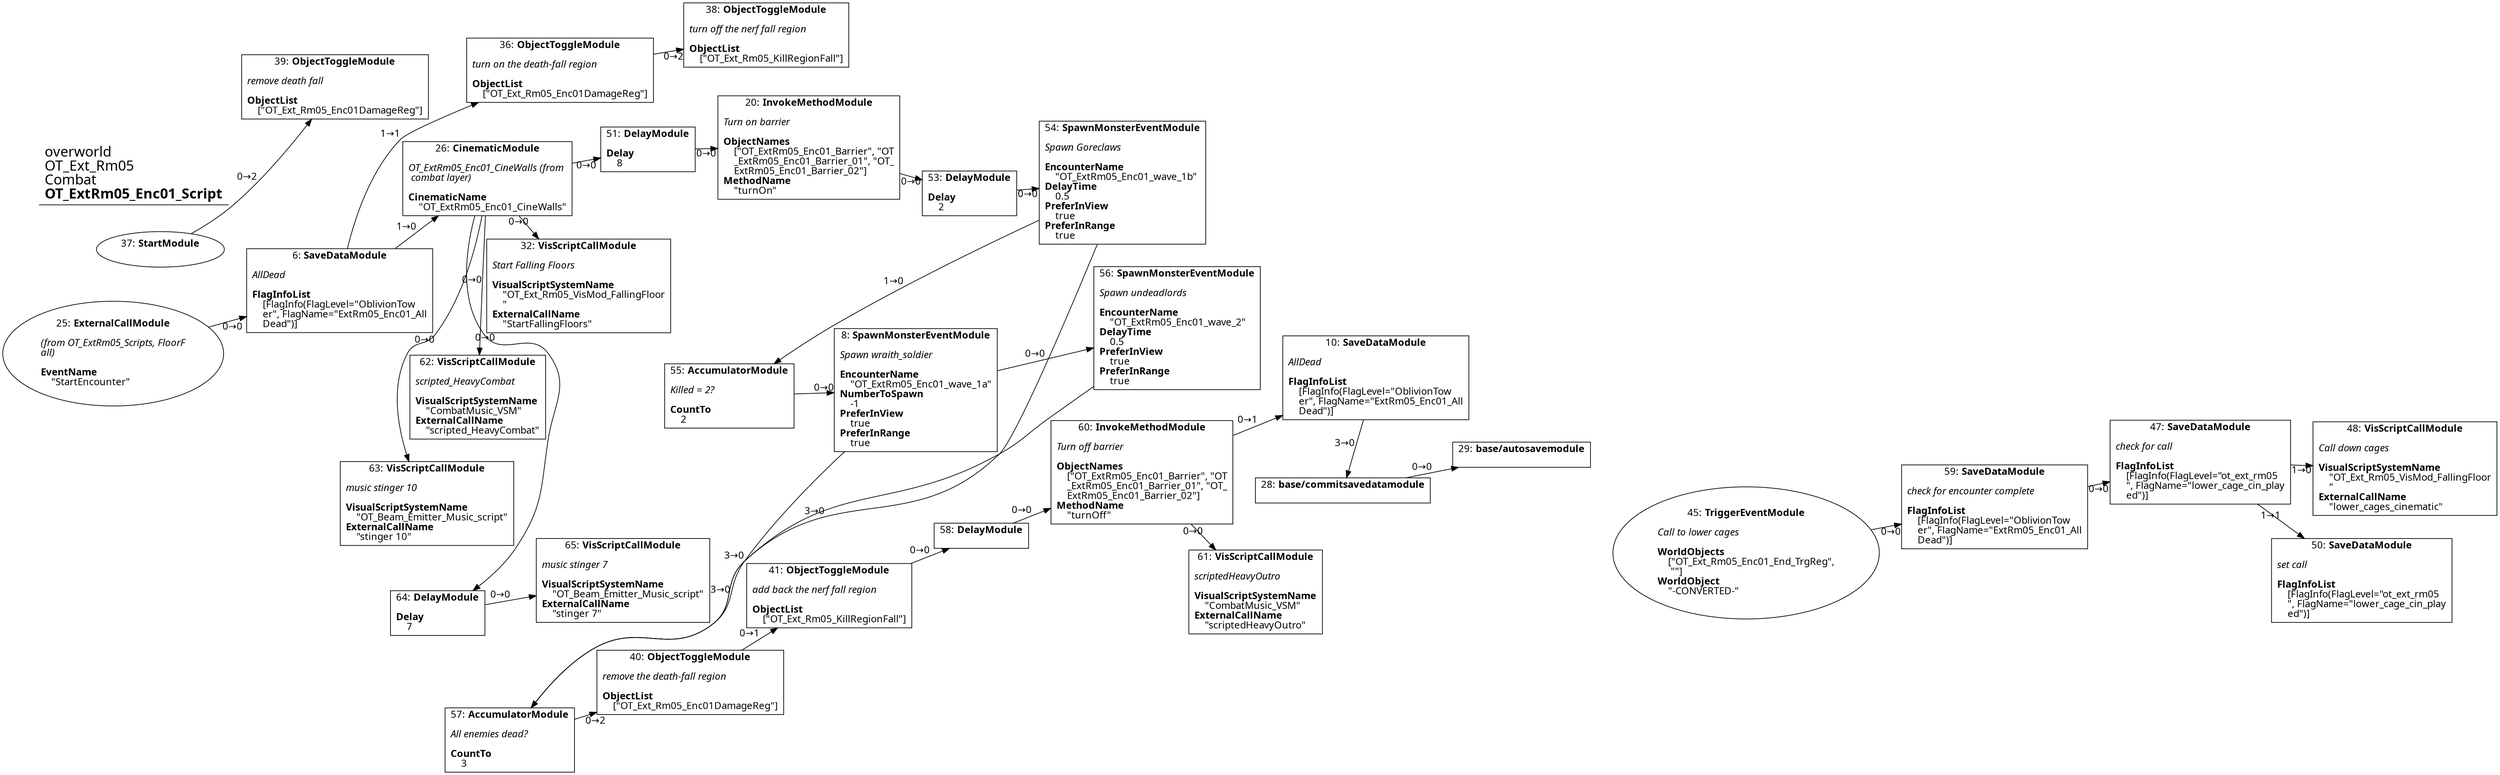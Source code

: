 digraph {
    layout = fdp;
    overlap = prism;
    sep = "+16";
    splines = spline;

    node [ shape = box ];

    graph [ fontname = "Segoe UI" ];
    node [ fontname = "Segoe UI" ];
    edge [ fontname = "Segoe UI" ];

    6 [ label = <6: <b>SaveDataModule</b><br/><br/><i>AllDead<br align="left"/></i><br align="left"/><b>FlagInfoList</b><br align="left"/>    [FlagInfo(FlagLevel=&quot;OblivionTow<br align="left"/>    er&quot;, FlagName=&quot;ExtRm05_Enc01_All<br align="left"/>    Dead&quot;)]<br align="left"/>> ];
    6 [ pos = "0.45000002,-0.158!" ];
    6 -> 26 [ label = "1→0" ];
    6 -> 36 [ label = "1→1" ];

    8 [ label = <8: <b>SpawnMonsterEventModule</b><br/><br/><i>Spawn wraith_soldier<br align="left"/></i><br align="left"/><b>EncounterName</b><br align="left"/>    &quot;OT_ExtRm05_Enc01_wave_1a&quot;<br align="left"/><b>NumberToSpawn</b><br align="left"/>    -1<br align="left"/><b>PreferInView</b><br align="left"/>    true<br align="left"/><b>PreferInRange</b><br align="left"/>    true<br align="left"/>> ];
    8 [ pos = "2.207,-0.476!" ];
    8 -> 57 [ label = "3→0" ];
    8 -> 56 [ label = "0→0" ];

    10 [ label = <10: <b>SaveDataModule</b><br/><br/><i>AllDead<br align="left"/></i><br align="left"/><b>FlagInfoList</b><br align="left"/>    [FlagInfo(FlagLevel=&quot;OblivionTow<br align="left"/>    er&quot;, FlagName=&quot;ExtRm05_Enc01_All<br align="left"/>    Dead&quot;)]<br align="left"/>> ];
    10 [ pos = "3.9610002,-1.031!" ];
    10 -> 28 [ label = "3→0" ];

    20 [ label = <20: <b>InvokeMethodModule</b><br/><br/><i>Turn on barrier<br align="left"/></i><br align="left"/><b>ObjectNames</b><br align="left"/>    [&quot;OT_ExtRm05_Enc01_Barrier&quot;, &quot;OT<br align="left"/>    _ExtRm05_Enc01_Barrier_01&quot;, &quot;OT_<br align="left"/>    ExtRm05_Enc01_Barrier_02&quot;]<br align="left"/><b>MethodName</b><br align="left"/>    &quot;turnOn&quot;<br align="left"/>> ];
    20 [ pos = "1.1730001,-0.18100001!" ];
    20 -> 53 [ label = "0→0" ];

    25 [ label = <25: <b>ExternalCallModule</b><br/><br/><i>(from OT_ExtRm05_Scripts, FloorF<br align="left"/>all)<br align="left"/></i><br align="left"/><b>EventName</b><br align="left"/>    &quot;StartEncounter&quot;<br align="left"/>> ];
    25 [ shape = oval ]
    25 [ pos = "0.102000006,-0.158!" ];
    25 -> 6 [ label = "0→0" ];

    26 [ label = <26: <b>CinematicModule</b><br/><br/><i>OT_ExtRm05_Enc01_CineWalls (from<br align="left"/> combat layer)<br align="left"/></i><br align="left"/><b>CinematicName</b><br align="left"/>    &quot;OT_ExtRm05_Enc01_CineWalls&quot;<br align="left"/>> ];
    26 [ pos = "0.716,-0.18100001!" ];
    26 -> 51 [ label = "0→0" ];
    26 -> 32 [ label = "0→0" ];
    26 -> 62 [ label = "0→0" ];
    26 -> 63 [ label = "0→0" ];
    26 -> 64 [ label = "0→0" ];

    28 [ label = <28: <b>base/commitsavedatamodule</b><br/><br/>> ];
    28 [ pos = "4.191,-1.077!" ];
    28 -> 29 [ label = "0→0" ];

    29 [ label = <29: <b>base/autosavemodule</b><br/><br/>> ];
    29 [ pos = "4.406,-1.077!" ];

    32 [ label = <32: <b>VisScriptCallModule</b><br/><br/><i>Start Falling Floors<br align="left"/></i><br align="left"/><b>VisualScriptSystemName</b><br align="left"/>    &quot;OT_Ext_Rm05_VisMod_FallingFloor<br align="left"/>    &quot;<br align="left"/><b>ExternalCallName</b><br align="left"/>    &quot;StartFallingFloors&quot;<br align="left"/>> ];
    32 [ pos = "0.975,-0.386!" ];

    36 [ label = <36: <b>ObjectToggleModule</b><br/><br/><i>turn on the death-fall region<br align="left"/></i><br align="left"/><b>ObjectList</b><br align="left"/>    [&quot;OT_Ext_Rm05_Enc01DamageReg&quot;]<br align="left"/>> ];
    36 [ pos = "0.69000006,0.231!" ];
    36 -> 38 [ label = "0→2" ];

    37 [ label = <37: <b>StartModule</b><br/><br/>> ];
    37 [ shape = oval ]
    37 [ pos = "0.113000005,0.18800001!" ];
    37 -> 39 [ label = "0→2" ];

    38 [ label = <38: <b>ObjectToggleModule</b><br/><br/><i>turn off the nerf fall region<br align="left"/></i><br align="left"/><b>ObjectList</b><br align="left"/>    [&quot;OT_Ext_Rm05_KillRegionFall&quot;]<br align="left"/>> ];
    38 [ pos = "0.93900007,0.277!" ];

    39 [ label = <39: <b>ObjectToggleModule</b><br/><br/><i>remove death fall<br align="left"/></i><br align="left"/><b>ObjectList</b><br align="left"/>    [&quot;OT_Ext_Rm05_Enc01DamageReg&quot;]<br align="left"/>> ];
    39 [ pos = "0.43500003,0.23400001!" ];

    40 [ label = <40: <b>ObjectToggleModule</b><br/><br/><i>remove the death-fall region<br align="left"/></i><br align="left"/><b>ObjectList</b><br align="left"/>    [&quot;OT_Ext_Rm05_Enc01DamageReg&quot;]<br align="left"/>> ];
    40 [ pos = "3.0360003,-1.077!" ];
    40 -> 41 [ label = "0→1" ];

    41 [ label = <41: <b>ObjectToggleModule</b><br/><br/><i>add back the nerf fall region<br align="left"/></i><br align="left"/><b>ObjectList</b><br align="left"/>    [&quot;OT_Ext_Rm05_KillRegionFall&quot;]<br align="left"/>> ];
    41 [ pos = "3.2930002,-1.054!" ];
    41 -> 58 [ label = "0→0" ];

    45 [ label = <45: <b>TriggerEventModule</b><br/><br/><i>Call to lower cages<br align="left"/></i><br align="left"/><b>WorldObjects</b><br align="left"/>    [&quot;OT_Ext_Rm05_Enc01_End_TrgReg&quot;,<br align="left"/>     &quot;&quot;]<br align="left"/><b>WorldObject</b><br align="left"/>    &quot;-CONVERTED-&quot;<br align="left"/>> ];
    45 [ shape = oval ]
    45 [ pos = "4.5990005,-1.075!" ];
    45 -> 59 [ label = "0→0" ];

    47 [ label = <47: <b>SaveDataModule</b><br/><br/><i>check for call<br align="left"/></i><br align="left"/><b>FlagInfoList</b><br align="left"/>    [FlagInfo(FlagLevel=&quot;ot_ext_rm05<br align="left"/>    &quot;, FlagName=&quot;lower_cage_cin_play<br align="left"/>    ed&quot;)]<br align="left"/>> ];
    47 [ pos = "5.117,-1.075!" ];
    47 -> 48 [ label = "1→0" ];
    47 -> 50 [ label = "1→1" ];

    48 [ label = <48: <b>VisScriptCallModule</b><br/><br/><i>Call down cages<br align="left"/></i><br align="left"/><b>VisualScriptSystemName</b><br align="left"/>    &quot;OT_Ext_Rm05_VisMod_FallingFloor<br align="left"/>    &quot;<br align="left"/><b>ExternalCallName</b><br align="left"/>    &quot;lower_cages_cinematic&quot;<br align="left"/>> ];
    48 [ pos = "5.3430004,-1.098!" ];

    50 [ label = <50: <b>SaveDataModule</b><br/><br/><i>set call<br align="left"/></i><br align="left"/><b>FlagInfoList</b><br align="left"/>    [FlagInfo(FlagLevel=&quot;ot_ext_rm05<br align="left"/>    &quot;, FlagName=&quot;lower_cage_cin_play<br align="left"/>    ed&quot;)]<br align="left"/>> ];
    50 [ pos = "5.3430004,-1.179!" ];

    51 [ label = <51: <b>DelayModule</b><br/><br/><b>Delay</b><br align="left"/>    8<br align="left"/>> ];
    51 [ pos = "0.97700006,-0.18100001!" ];
    51 -> 20 [ label = "0→0" ];

    53 [ label = <53: <b>DelayModule</b><br/><br/><b>Delay</b><br align="left"/>    2<br align="left"/>> ];
    53 [ pos = "1.4070001,-0.18100001!" ];
    53 -> 54 [ label = "0→0" ];

    54 [ label = <54: <b>SpawnMonsterEventModule</b><br/><br/><i>Spawn Goreclaws<br align="left"/></i><br align="left"/><b>EncounterName</b><br align="left"/>    &quot;OT_ExtRm05_Enc01_wave_1b&quot;<br align="left"/><b>DelayTime</b><br align="left"/>    0.5<br align="left"/><b>PreferInView</b><br align="left"/>    true<br align="left"/><b>PreferInRange</b><br align="left"/>    true<br align="left"/>> ];
    54 [ pos = "1.603,-0.18100001!" ];
    54 -> 55 [ label = "1→0" ];
    54 -> 57 [ label = "3→0" ];

    55 [ label = <55: <b>AccumulatorModule</b><br/><br/><i>Killed = 2?<br align="left"/></i><br align="left"/><b>CountTo</b><br align="left"/>    2<br align="left"/>> ];
    55 [ pos = "1.9100001,-0.476!" ];
    55 -> 8 [ label = "0→0" ];

    56 [ label = <56: <b>SpawnMonsterEventModule</b><br/><br/><i>Spawn undeadlords<br align="left"/></i><br align="left"/><b>EncounterName</b><br align="left"/>    &quot;OT_ExtRm05_Enc01_wave_2&quot;<br align="left"/><b>DelayTime</b><br align="left"/>    0.5<br align="left"/><b>PreferInView</b><br align="left"/>    true<br align="left"/><b>PreferInRange</b><br align="left"/>    true<br align="left"/>> ];
    56 [ pos = "2.549,-0.476!" ];
    56 -> 57 [ label = "3→0" ];

    57 [ label = <57: <b>AccumulatorModule</b><br/><br/><i>All enemies dead?<br align="left"/></i><br align="left"/><b>CountTo</b><br align="left"/>    3<br align="left"/>> ];
    57 [ pos = "2.7870002,-1.123!" ];
    57 -> 40 [ label = "0→2" ];

    58 [ label = <58: <b>DelayModule</b><br/><br/>> ];
    58 [ pos = "3.5390003,-1.054!" ];
    58 -> 60 [ label = "0→0" ];

    59 [ label = <59: <b>SaveDataModule</b><br/><br/><i>check for encounter complete<br align="left"/></i><br align="left"/><b>FlagInfoList</b><br align="left"/>    [FlagInfo(FlagLevel=&quot;OblivionTow<br align="left"/>    er&quot;, FlagName=&quot;ExtRm05_Enc01_All<br align="left"/>    Dead&quot;)]<br align="left"/>> ];
    59 [ pos = "4.8700004,-1.075!" ];
    59 -> 47 [ label = "0→0" ];

    60 [ label = <60: <b>InvokeMethodModule</b><br/><br/><i>Turn off barrier<br align="left"/></i><br align="left"/><b>ObjectNames</b><br align="left"/>    [&quot;OT_ExtRm05_Enc01_Barrier&quot;, &quot;OT<br align="left"/>    _ExtRm05_Enc01_Barrier_01&quot;, &quot;OT_<br align="left"/>    ExtRm05_Enc01_Barrier_02&quot;]<br align="left"/><b>MethodName</b><br align="left"/>    &quot;turnOff&quot;<br align="left"/>> ];
    60 [ pos = "3.726,-1.054!" ];
    60 -> 10 [ label = "0→1" ];
    60 -> 61 [ label = "0→0" ];

    61 [ label = <61: <b>VisScriptCallModule</b><br/><br/><i>scriptedHeavyOutro<br align="left"/></i><br align="left"/><b>VisualScriptSystemName</b><br align="left"/>    &quot;CombatMusic_VSM&quot;<br align="left"/><b>ExternalCallName</b><br align="left"/>    &quot;scriptedHeavyOutro&quot;<br align="left"/>> ];
    61 [ pos = "3.9630003,-1.1880001!" ];

    62 [ label = <62: <b>VisScriptCallModule</b><br/><br/><i>scripted_HeavyCombat<br align="left"/></i><br align="left"/><b>VisualScriptSystemName</b><br align="left"/>    &quot;CombatMusic_VSM&quot;<br align="left"/><b>ExternalCallName</b><br align="left"/>    &quot;scripted_HeavyCombat&quot;<br align="left"/>> ];
    62 [ pos = "0.975,-0.47300002!" ];

    63 [ label = <63: <b>VisScriptCallModule</b><br/><br/><i>music stinger 10<br align="left"/></i><br align="left"/><b>VisualScriptSystemName</b><br align="left"/>    &quot;OT_Beam_Emitter_Music_script&quot;<br align="left"/><b>ExternalCallName</b><br align="left"/>    &quot;stinger 10&quot;<br align="left"/>> ];
    63 [ pos = "0.975,-0.558!" ];

    64 [ label = <64: <b>DelayModule</b><br/><br/><b>Delay</b><br align="left"/>    7<br align="left"/>> ];
    64 [ pos = "0.9760001,-0.629!" ];
    64 -> 65 [ label = "0→0" ];

    65 [ label = <65: <b>VisScriptCallModule</b><br/><br/><i>music stinger 7<br align="left"/></i><br align="left"/><b>VisualScriptSystemName</b><br align="left"/>    &quot;OT_Beam_Emitter_Music_script&quot;<br align="left"/><b>ExternalCallName</b><br align="left"/>    &quot;stinger 7&quot;<br align="left"/>> ];
    65 [ pos = "1.176,-0.629!" ];

    title [ pos = "0.101,0.27800003!" ];
    title [ shape = underline ];
    title [ label = <<font point-size="20">overworld<br align="left"/>OT_Ext_Rm05<br align="left"/>Combat<br align="left"/><b>OT_ExtRm05_Enc01_Script</b><br align="left"/></font>> ];
}
